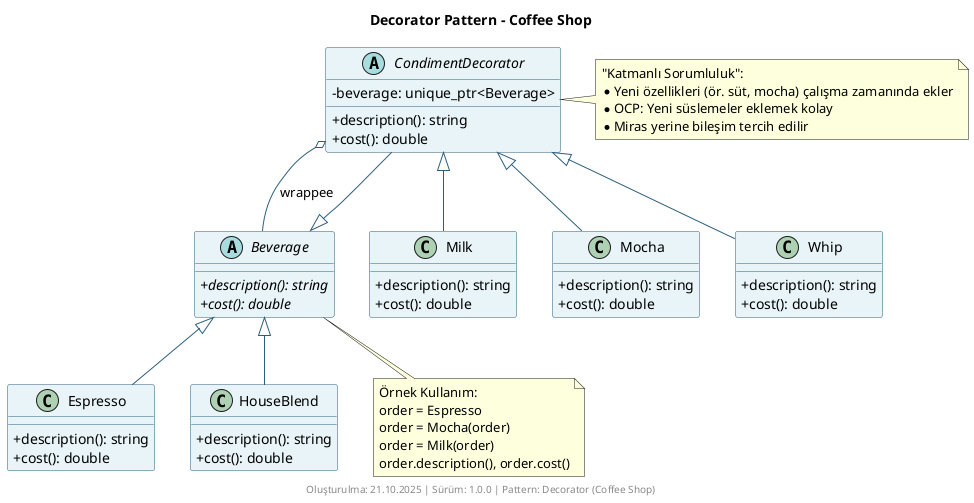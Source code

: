 @startuml decorator-coffee-shop
/'
 * @file decorator-coffee-shop.puml
 * @brief Decorator Pattern - Coffee Shop örneği sınıf diyagramı
 * @author Muhammed Kayra Bulut
 * @date 21.10.2025
 * @version 1.0.0
 *
 * @description Beverage tabanına çalışma zamanında farklı süslemeleri (Milk, Mocha, Whip)
 *              eklemeyi gösterir. Siparişler katmanlı şekilde oluşturulabilir.
 * @pattern Decorator (Structural)
'/

title Decorator Pattern - Coffee Shop

skinparam backgroundColor #FFFFFF
skinparam shadowing false
skinparam classAttributeIconSize 0

skinparam class {
    BackgroundColor #E8F4F8
    BorderColor #2C5F7C
    ArrowColor #2C5F7C
}

' ========== Bileşen ve Somut Bileşenler ==========
abstract class Beverage {
    +{abstract} description(): string
    +{abstract} cost(): double
}

class Espresso {
    +description(): string
    +cost(): double
}

class HouseBlend {
    +description(): string
    +cost(): double
}

Beverage <|-- Espresso
Beverage <|-- HouseBlend

' ========== Decorator Temeli ve Somut Decoratorler ==========
abstract class CondimentDecorator {
    -beverage: unique_ptr<Beverage>
    __
    +description(): string
    +cost(): double
}

class Milk {
    +description(): string
    +cost(): double
}

class Mocha {
    +description(): string
    +cost(): double
}

class Whip {
    +description(): string
    +cost(): double
}

Beverage <|-- CondimentDecorator
CondimentDecorator o-- Beverage : wrappee

CondimentDecorator <|-- Milk
CondimentDecorator <|-- Mocha
CondimentDecorator <|-- Whip

note right of CondimentDecorator
  "Katmanlı Sorumluluk":
  * Yeni özellikleri (ör. süt, mocha) çalışma zamanında ekler
  * OCP: Yeni süslemeler eklemek kolay
  * Miras yerine bileşim tercih edilir
end note

note bottom of Beverage
  Örnek Kullanım:
  order = Espresso
  order = Mocha(order)
  order = Milk(order)
  order.description(), order.cost()
end note

footer Oluşturulma: 21.10.2025 | Sürüm: 1.0.0 | Pattern: Decorator (Coffee Shop)

@enduml
